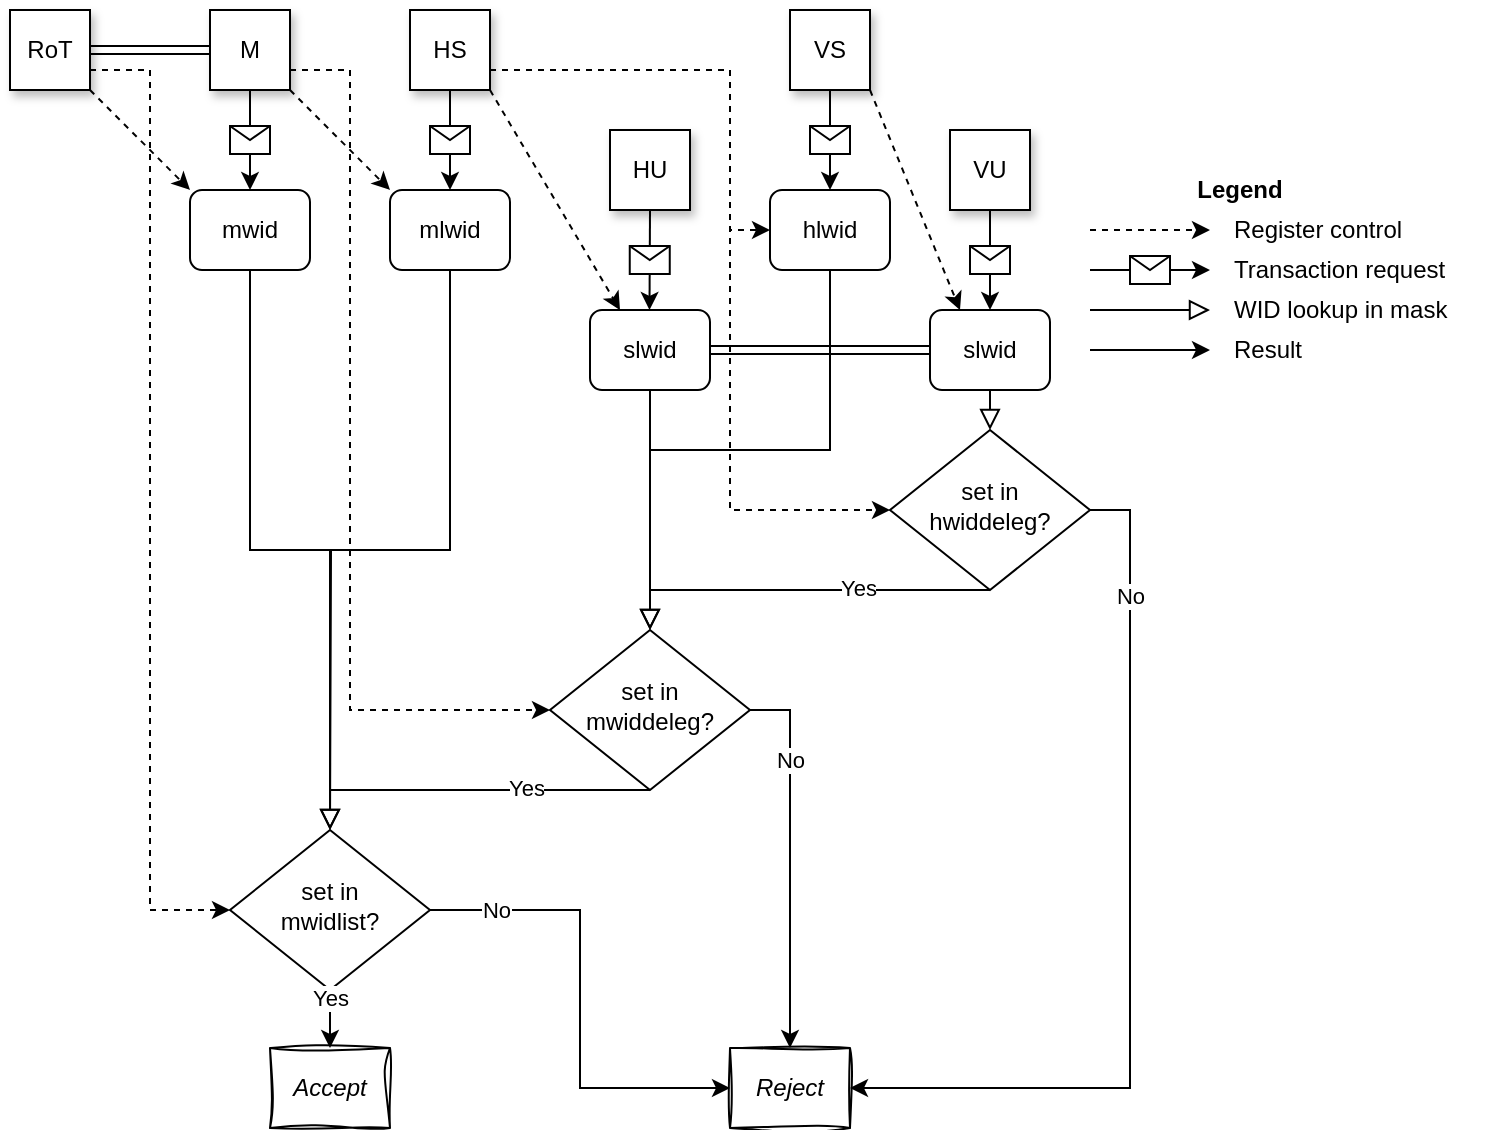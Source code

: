 <mxfile version="26.0.16">
  <diagram id="C5RBs43oDa-KdzZeNtuy" name="Page-1">
    <mxGraphModel dx="1434" dy="837" grid="1" gridSize="10" guides="1" tooltips="1" connect="1" arrows="1" fold="1" page="1" pageScale="1" pageWidth="827" pageHeight="1169" math="0" shadow="0">
      <root>
        <mxCell id="WIyWlLk6GJQsqaUBKTNV-0" />
        <mxCell id="WIyWlLk6GJQsqaUBKTNV-1" parent="WIyWlLk6GJQsqaUBKTNV-0" />
        <mxCell id="idFu2JnuwtmRtHg6tgHR-1" value="M" style="rounded=0;whiteSpace=wrap;html=1;fontSize=12;glass=0;strokeWidth=1;shadow=1;" parent="WIyWlLk6GJQsqaUBKTNV-1" vertex="1">
          <mxGeometry x="140" y="50" width="40" height="40" as="geometry" />
        </mxCell>
        <mxCell id="idFu2JnuwtmRtHg6tgHR-2" value="HS" style="rounded=0;whiteSpace=wrap;html=1;fontSize=12;glass=0;strokeWidth=1;shadow=1;" parent="WIyWlLk6GJQsqaUBKTNV-1" vertex="1">
          <mxGeometry x="240" y="50" width="40" height="40" as="geometry" />
        </mxCell>
        <mxCell id="idFu2JnuwtmRtHg6tgHR-3" value="HU" style="rounded=0;whiteSpace=wrap;html=1;fontSize=12;glass=0;strokeWidth=1;shadow=1;" parent="WIyWlLk6GJQsqaUBKTNV-1" vertex="1">
          <mxGeometry x="340" y="110" width="40" height="40" as="geometry" />
        </mxCell>
        <mxCell id="idFu2JnuwtmRtHg6tgHR-4" value="mwid" style="rounded=1;whiteSpace=wrap;html=1;fontSize=12;glass=0;strokeWidth=1;shadow=0;fillColor=#FFFFFF;fillStyle=solid;" parent="WIyWlLk6GJQsqaUBKTNV-1" vertex="1">
          <mxGeometry x="130" y="140" width="60" height="40" as="geometry" />
        </mxCell>
        <mxCell id="idFu2JnuwtmRtHg6tgHR-5" value="mlwid" style="rounded=1;whiteSpace=wrap;html=1;fontSize=12;glass=0;strokeWidth=1;shadow=0;" parent="WIyWlLk6GJQsqaUBKTNV-1" vertex="1">
          <mxGeometry x="230" y="140" width="60" height="40" as="geometry" />
        </mxCell>
        <mxCell id="idFu2JnuwtmRtHg6tgHR-6" value="slwid" style="rounded=1;whiteSpace=wrap;html=1;fontSize=12;glass=0;strokeWidth=1;shadow=0;" parent="WIyWlLk6GJQsqaUBKTNV-1" vertex="1">
          <mxGeometry x="330" y="200" width="60" height="40" as="geometry" />
        </mxCell>
        <mxCell id="idFu2JnuwtmRtHg6tgHR-7" value="set in&lt;br&gt;mwidlist?" style="rhombus;whiteSpace=wrap;html=1;shadow=0;fontFamily=Helvetica;fontSize=12;align=center;strokeWidth=1;spacing=6;spacingTop=-4;" parent="WIyWlLk6GJQsqaUBKTNV-1" vertex="1">
          <mxGeometry x="150" y="460" width="100" height="80" as="geometry" />
        </mxCell>
        <mxCell id="idFu2JnuwtmRtHg6tgHR-8" value="Accept" style="rounded=0;whiteSpace=wrap;html=1;fontSize=12;glass=0;strokeWidth=1;shadow=0;sketch=1;curveFitting=1;jiggle=2;fontStyle=2" parent="WIyWlLk6GJQsqaUBKTNV-1" vertex="1">
          <mxGeometry x="170" y="569" width="60" height="40" as="geometry" />
        </mxCell>
        <mxCell id="idFu2JnuwtmRtHg6tgHR-10" value="" style="edgeStyle=orthogonalEdgeStyle;rounded=0;orthogonalLoop=1;jettySize=auto;html=1;exitX=0.5;exitY=1;exitDx=0;exitDy=0;entryX=0.5;entryY=0;entryDx=0;entryDy=0;" parent="WIyWlLk6GJQsqaUBKTNV-1" source="idFu2JnuwtmRtHg6tgHR-7" target="idFu2JnuwtmRtHg6tgHR-8" edge="1">
          <mxGeometry relative="1" as="geometry">
            <mxPoint x="310" y="550" as="sourcePoint" />
            <mxPoint x="190" y="560" as="targetPoint" />
          </mxGeometry>
        </mxCell>
        <mxCell id="idFu2JnuwtmRtHg6tgHR-11" value="Yes" style="edgeLabel;html=1;align=center;verticalAlign=middle;resizable=0;points=[];" parent="idFu2JnuwtmRtHg6tgHR-10" vertex="1" connectable="0">
          <mxGeometry x="-0.722" relative="1" as="geometry">
            <mxPoint as="offset" />
          </mxGeometry>
        </mxCell>
        <mxCell id="idFu2JnuwtmRtHg6tgHR-12" value="set in&lt;br&gt;mwiddeleg?" style="rhombus;whiteSpace=wrap;html=1;shadow=0;fontFamily=Helvetica;fontSize=12;align=center;strokeWidth=1;spacing=6;spacingTop=-4;" parent="WIyWlLk6GJQsqaUBKTNV-1" vertex="1">
          <mxGeometry x="310" y="360" width="100" height="80" as="geometry" />
        </mxCell>
        <mxCell id="idFu2JnuwtmRtHg6tgHR-13" value="" style="rounded=0;html=1;jettySize=auto;orthogonalLoop=1;fontSize=11;endArrow=block;endFill=0;endSize=8;strokeWidth=1;shadow=0;labelBackgroundColor=none;edgeStyle=orthogonalEdgeStyle;exitX=0.5;exitY=1;exitDx=0;exitDy=0;" parent="WIyWlLk6GJQsqaUBKTNV-1" source="idFu2JnuwtmRtHg6tgHR-4" target="idFu2JnuwtmRtHg6tgHR-7" edge="1">
          <mxGeometry relative="1" as="geometry">
            <mxPoint x="590" y="339" as="sourcePoint" />
            <mxPoint x="590" y="389" as="targetPoint" />
          </mxGeometry>
        </mxCell>
        <mxCell id="idFu2JnuwtmRtHg6tgHR-14" value="" style="rounded=0;html=1;jettySize=auto;orthogonalLoop=1;fontSize=11;endArrow=block;endFill=0;endSize=8;strokeWidth=1;shadow=0;labelBackgroundColor=none;edgeStyle=orthogonalEdgeStyle;exitX=0.5;exitY=1;exitDx=0;exitDy=0;" parent="WIyWlLk6GJQsqaUBKTNV-1" source="idFu2JnuwtmRtHg6tgHR-5" edge="1">
          <mxGeometry relative="1" as="geometry">
            <mxPoint x="170" y="190" as="sourcePoint" />
            <mxPoint x="200" y="460" as="targetPoint" />
          </mxGeometry>
        </mxCell>
        <mxCell id="idFu2JnuwtmRtHg6tgHR-17" value="" style="rounded=0;html=1;jettySize=auto;orthogonalLoop=1;fontSize=11;endArrow=block;endFill=0;endSize=8;strokeWidth=1;shadow=0;labelBackgroundColor=none;edgeStyle=orthogonalEdgeStyle;exitX=0.5;exitY=1;exitDx=0;exitDy=0;entryX=0.5;entryY=0;entryDx=0;entryDy=0;" parent="WIyWlLk6GJQsqaUBKTNV-1" source="idFu2JnuwtmRtHg6tgHR-6" target="idFu2JnuwtmRtHg6tgHR-12" edge="1">
          <mxGeometry relative="1" as="geometry">
            <mxPoint x="270" y="190" as="sourcePoint" />
            <mxPoint x="210" y="330" as="targetPoint" />
          </mxGeometry>
        </mxCell>
        <mxCell id="idFu2JnuwtmRtHg6tgHR-18" value="Reject" style="rounded=0;whiteSpace=wrap;html=1;fontSize=12;glass=0;strokeWidth=1;shadow=0;sketch=1;curveFitting=1;jiggle=2;fillColor=default;fontStyle=2" parent="WIyWlLk6GJQsqaUBKTNV-1" vertex="1">
          <mxGeometry x="400" y="569" width="60" height="40" as="geometry" />
        </mxCell>
        <mxCell id="idFu2JnuwtmRtHg6tgHR-19" value="" style="edgeStyle=orthogonalEdgeStyle;rounded=0;orthogonalLoop=1;jettySize=auto;html=1;exitX=1;exitY=0.5;exitDx=0;exitDy=0;entryX=0;entryY=0.5;entryDx=0;entryDy=0;" parent="WIyWlLk6GJQsqaUBKTNV-1" source="idFu2JnuwtmRtHg6tgHR-7" target="idFu2JnuwtmRtHg6tgHR-18" edge="1">
          <mxGeometry relative="1" as="geometry">
            <mxPoint x="210" y="520" as="sourcePoint" />
            <mxPoint x="210" y="579" as="targetPoint" />
          </mxGeometry>
        </mxCell>
        <mxCell id="idFu2JnuwtmRtHg6tgHR-20" value="No" style="edgeLabel;html=1;align=center;verticalAlign=middle;resizable=0;points=[];" parent="idFu2JnuwtmRtHg6tgHR-19" vertex="1" connectable="0">
          <mxGeometry x="-0.722" relative="1" as="geometry">
            <mxPoint as="offset" />
          </mxGeometry>
        </mxCell>
        <mxCell id="idFu2JnuwtmRtHg6tgHR-21" value="" style="edgeStyle=orthogonalEdgeStyle;rounded=0;orthogonalLoop=1;jettySize=auto;html=1;exitX=1;exitY=0.5;exitDx=0;exitDy=0;entryX=0.5;entryY=0;entryDx=0;entryDy=0;" parent="WIyWlLk6GJQsqaUBKTNV-1" source="idFu2JnuwtmRtHg6tgHR-12" target="idFu2JnuwtmRtHg6tgHR-18" edge="1">
          <mxGeometry relative="1" as="geometry">
            <mxPoint x="260" y="480" as="sourcePoint" />
            <mxPoint x="420" y="480" as="targetPoint" />
          </mxGeometry>
        </mxCell>
        <mxCell id="idFu2JnuwtmRtHg6tgHR-22" value="No" style="edgeLabel;html=1;align=center;verticalAlign=middle;resizable=0;points=[];" parent="idFu2JnuwtmRtHg6tgHR-21" vertex="1" connectable="0">
          <mxGeometry x="-0.722" relative="1" as="geometry">
            <mxPoint y="18" as="offset" />
          </mxGeometry>
        </mxCell>
        <mxCell id="idFu2JnuwtmRtHg6tgHR-24" value="" style="endArrow=classic;html=1;rounded=0;exitX=0.5;exitY=1;exitDx=0;exitDy=0;entryX=0.5;entryY=0;entryDx=0;entryDy=0;" parent="WIyWlLk6GJQsqaUBKTNV-1" source="idFu2JnuwtmRtHg6tgHR-1" target="idFu2JnuwtmRtHg6tgHR-4" edge="1">
          <mxGeometry relative="1" as="geometry">
            <mxPoint x="160" y="90" as="sourcePoint" />
            <mxPoint x="260" y="100" as="targetPoint" />
          </mxGeometry>
        </mxCell>
        <mxCell id="idFu2JnuwtmRtHg6tgHR-25" value="" style="shape=message;html=1;outlineConnect=0;" parent="idFu2JnuwtmRtHg6tgHR-24" vertex="1">
          <mxGeometry width="20" height="14" relative="1" as="geometry">
            <mxPoint x="-10" y="-7" as="offset" />
          </mxGeometry>
        </mxCell>
        <mxCell id="idFu2JnuwtmRtHg6tgHR-26" value="" style="endArrow=classic;html=1;rounded=0;exitX=0.5;exitY=1;exitDx=0;exitDy=0;entryX=0.5;entryY=0;entryDx=0;entryDy=0;" parent="WIyWlLk6GJQsqaUBKTNV-1" source="idFu2JnuwtmRtHg6tgHR-2" target="idFu2JnuwtmRtHg6tgHR-5" edge="1">
          <mxGeometry relative="1" as="geometry">
            <mxPoint x="170" y="90" as="sourcePoint" />
            <mxPoint x="170" y="150" as="targetPoint" />
          </mxGeometry>
        </mxCell>
        <mxCell id="idFu2JnuwtmRtHg6tgHR-27" value="" style="shape=message;html=1;outlineConnect=0;" parent="idFu2JnuwtmRtHg6tgHR-26" vertex="1">
          <mxGeometry width="20" height="14" relative="1" as="geometry">
            <mxPoint x="-10" y="-7" as="offset" />
          </mxGeometry>
        </mxCell>
        <mxCell id="idFu2JnuwtmRtHg6tgHR-29" value="" style="endArrow=classic;html=1;rounded=0;entryX=0.5;entryY=0;entryDx=0;entryDy=0;exitX=0.5;exitY=1;exitDx=0;exitDy=0;" parent="WIyWlLk6GJQsqaUBKTNV-1" source="idFu2JnuwtmRtHg6tgHR-3" edge="1">
          <mxGeometry relative="1" as="geometry">
            <mxPoint x="430" y="170" as="sourcePoint" />
            <mxPoint x="359.75" y="200" as="targetPoint" />
          </mxGeometry>
        </mxCell>
        <mxCell id="idFu2JnuwtmRtHg6tgHR-30" value="" style="shape=message;html=1;outlineConnect=0;" parent="idFu2JnuwtmRtHg6tgHR-29" vertex="1">
          <mxGeometry width="20" height="14" relative="1" as="geometry">
            <mxPoint x="-10" y="-7" as="offset" />
          </mxGeometry>
        </mxCell>
        <mxCell id="idFu2JnuwtmRtHg6tgHR-32" value="" style="endArrow=classic;html=1;rounded=0;exitX=1;exitY=1;exitDx=0;exitDy=0;entryX=0;entryY=0;entryDx=0;entryDy=0;dashed=1;" parent="WIyWlLk6GJQsqaUBKTNV-1" source="idFu2JnuwtmRtHg6tgHR-1" target="idFu2JnuwtmRtHg6tgHR-5" edge="1">
          <mxGeometry width="50" height="50" relative="1" as="geometry">
            <mxPoint x="330" y="300" as="sourcePoint" />
            <mxPoint x="380" y="250" as="targetPoint" />
          </mxGeometry>
        </mxCell>
        <mxCell id="idFu2JnuwtmRtHg6tgHR-33" value="" style="endArrow=classic;html=1;rounded=0;exitX=1;exitY=1;exitDx=0;exitDy=0;entryX=0.25;entryY=0;entryDx=0;entryDy=0;dashed=1;" parent="WIyWlLk6GJQsqaUBKTNV-1" source="idFu2JnuwtmRtHg6tgHR-2" target="idFu2JnuwtmRtHg6tgHR-6" edge="1">
          <mxGeometry width="50" height="50" relative="1" as="geometry">
            <mxPoint x="190" y="90" as="sourcePoint" />
            <mxPoint x="240" y="150" as="targetPoint" />
          </mxGeometry>
        </mxCell>
        <mxCell id="idFu2JnuwtmRtHg6tgHR-34" value="" style="endArrow=classic;html=1;rounded=0;entryX=0;entryY=0.5;entryDx=0;entryDy=0;dashed=1;edgeStyle=elbowEdgeStyle;" parent="WIyWlLk6GJQsqaUBKTNV-1" target="idFu2JnuwtmRtHg6tgHR-12" edge="1">
          <mxGeometry width="50" height="50" relative="1" as="geometry">
            <mxPoint x="180" y="80" as="sourcePoint" />
            <mxPoint x="240" y="150" as="targetPoint" />
            <Array as="points">
              <mxPoint x="210" y="160" />
            </Array>
          </mxGeometry>
        </mxCell>
        <mxCell id="idFu2JnuwtmRtHg6tgHR-35" value="RoT" style="rounded=0;whiteSpace=wrap;html=1;fontSize=12;glass=0;strokeWidth=1;shadow=1;" parent="WIyWlLk6GJQsqaUBKTNV-1" vertex="1">
          <mxGeometry x="40" y="50" width="40" height="40" as="geometry" />
        </mxCell>
        <mxCell id="idFu2JnuwtmRtHg6tgHR-36" value="" style="endArrow=classic;html=1;rounded=0;exitX=1;exitY=1;exitDx=0;exitDy=0;entryX=0;entryY=0;entryDx=0;entryDy=0;dashed=1;" parent="WIyWlLk6GJQsqaUBKTNV-1" source="idFu2JnuwtmRtHg6tgHR-35" target="idFu2JnuwtmRtHg6tgHR-4" edge="1">
          <mxGeometry width="50" height="50" relative="1" as="geometry">
            <mxPoint x="190" y="90" as="sourcePoint" />
            <mxPoint x="240" y="150" as="targetPoint" />
          </mxGeometry>
        </mxCell>
        <mxCell id="idFu2JnuwtmRtHg6tgHR-37" value="" style="endArrow=classic;html=1;rounded=0;entryX=0;entryY=0.5;entryDx=0;entryDy=0;dashed=1;edgeStyle=elbowEdgeStyle;exitX=1;exitY=0.75;exitDx=0;exitDy=0;" parent="WIyWlLk6GJQsqaUBKTNV-1" source="idFu2JnuwtmRtHg6tgHR-35" target="idFu2JnuwtmRtHg6tgHR-7" edge="1">
          <mxGeometry width="50" height="50" relative="1" as="geometry">
            <mxPoint x="190" y="90" as="sourcePoint" />
            <mxPoint x="320" y="250" as="targetPoint" />
            <Array as="points">
              <mxPoint x="110" y="230" />
            </Array>
          </mxGeometry>
        </mxCell>
        <mxCell id="idFu2JnuwtmRtHg6tgHR-38" value="" style="endArrow=classic;html=1;rounded=0;dashed=1;" parent="WIyWlLk6GJQsqaUBKTNV-1" edge="1">
          <mxGeometry width="50" height="50" relative="1" as="geometry">
            <mxPoint x="580" y="160" as="sourcePoint" />
            <mxPoint x="640" y="160" as="targetPoint" />
          </mxGeometry>
        </mxCell>
        <mxCell id="idFu2JnuwtmRtHg6tgHR-39" value="" style="endArrow=classic;html=1;rounded=0;" parent="WIyWlLk6GJQsqaUBKTNV-1" edge="1">
          <mxGeometry relative="1" as="geometry">
            <mxPoint x="580" y="180" as="sourcePoint" />
            <mxPoint x="640" y="180" as="targetPoint" />
          </mxGeometry>
        </mxCell>
        <mxCell id="idFu2JnuwtmRtHg6tgHR-40" value="" style="shape=message;html=1;outlineConnect=0;" parent="idFu2JnuwtmRtHg6tgHR-39" vertex="1">
          <mxGeometry width="20" height="14" relative="1" as="geometry">
            <mxPoint x="-10" y="-7" as="offset" />
          </mxGeometry>
        </mxCell>
        <mxCell id="idFu2JnuwtmRtHg6tgHR-42" value="" style="rounded=0;html=1;jettySize=auto;orthogonalLoop=1;fontSize=11;endArrow=block;endFill=0;endSize=8;strokeWidth=1;shadow=0;labelBackgroundColor=none;edgeStyle=orthogonalEdgeStyle;" parent="WIyWlLk6GJQsqaUBKTNV-1" edge="1">
          <mxGeometry relative="1" as="geometry">
            <mxPoint x="580" y="200" as="sourcePoint" />
            <mxPoint x="640" y="200" as="targetPoint" />
          </mxGeometry>
        </mxCell>
        <mxCell id="idFu2JnuwtmRtHg6tgHR-47" value="" style="edgeStyle=orthogonalEdgeStyle;rounded=0;orthogonalLoop=1;jettySize=auto;html=1;" parent="WIyWlLk6GJQsqaUBKTNV-1" edge="1">
          <mxGeometry relative="1" as="geometry">
            <mxPoint x="580" y="220" as="sourcePoint" />
            <mxPoint x="640" y="220" as="targetPoint" />
          </mxGeometry>
        </mxCell>
        <mxCell id="idFu2JnuwtmRtHg6tgHR-49" value="Register control" style="text;html=1;align=left;verticalAlign=middle;whiteSpace=wrap;rounded=0;" parent="WIyWlLk6GJQsqaUBKTNV-1" vertex="1">
          <mxGeometry x="650" y="150" width="130" height="20" as="geometry" />
        </mxCell>
        <mxCell id="idFu2JnuwtmRtHg6tgHR-50" value="Transaction request" style="text;html=1;align=left;verticalAlign=middle;whiteSpace=wrap;rounded=0;" parent="WIyWlLk6GJQsqaUBKTNV-1" vertex="1">
          <mxGeometry x="650" y="170" width="130" height="20" as="geometry" />
        </mxCell>
        <mxCell id="idFu2JnuwtmRtHg6tgHR-51" value="WID lookup in mask" style="text;html=1;align=left;verticalAlign=middle;whiteSpace=wrap;rounded=0;" parent="WIyWlLk6GJQsqaUBKTNV-1" vertex="1">
          <mxGeometry x="650" y="190" width="130" height="20" as="geometry" />
        </mxCell>
        <mxCell id="idFu2JnuwtmRtHg6tgHR-52" value="Result" style="text;html=1;align=left;verticalAlign=middle;whiteSpace=wrap;rounded=0;" parent="WIyWlLk6GJQsqaUBKTNV-1" vertex="1">
          <mxGeometry x="650" y="210" width="130" height="20" as="geometry" />
        </mxCell>
        <mxCell id="idFu2JnuwtmRtHg6tgHR-53" value="Legend" style="text;html=1;align=center;verticalAlign=middle;whiteSpace=wrap;rounded=0;fontStyle=1" parent="WIyWlLk6GJQsqaUBKTNV-1" vertex="1">
          <mxGeometry x="580" y="130" width="150" height="20" as="geometry" />
        </mxCell>
        <mxCell id="Ks7p32c-WRjKvTi0UQMT-0" value="" style="shape=link;html=1;rounded=0;exitX=1;exitY=0.5;exitDx=0;exitDy=0;entryX=0;entryY=0.5;entryDx=0;entryDy=0;" parent="WIyWlLk6GJQsqaUBKTNV-1" source="idFu2JnuwtmRtHg6tgHR-35" target="idFu2JnuwtmRtHg6tgHR-1" edge="1">
          <mxGeometry width="100" relative="1" as="geometry">
            <mxPoint x="360" y="430" as="sourcePoint" />
            <mxPoint x="460" y="430" as="targetPoint" />
          </mxGeometry>
        </mxCell>
        <mxCell id="m8j_TxbiTEab4zvCRQxm-2" value="VS" style="rounded=0;whiteSpace=wrap;html=1;fontSize=12;glass=0;strokeWidth=1;shadow=1;" parent="WIyWlLk6GJQsqaUBKTNV-1" vertex="1">
          <mxGeometry x="430" y="50" width="40" height="40" as="geometry" />
        </mxCell>
        <mxCell id="m8j_TxbiTEab4zvCRQxm-3" value="hlwid" style="rounded=1;whiteSpace=wrap;html=1;fontSize=12;glass=0;strokeWidth=1;shadow=0;" parent="WIyWlLk6GJQsqaUBKTNV-1" vertex="1">
          <mxGeometry x="420" y="140" width="60" height="40" as="geometry" />
        </mxCell>
        <mxCell id="m8j_TxbiTEab4zvCRQxm-4" value="" style="endArrow=classic;html=1;rounded=0;exitX=0.5;exitY=1;exitDx=0;exitDy=0;entryX=0.5;entryY=0;entryDx=0;entryDy=0;" parent="WIyWlLk6GJQsqaUBKTNV-1" source="m8j_TxbiTEab4zvCRQxm-2" target="m8j_TxbiTEab4zvCRQxm-3" edge="1">
          <mxGeometry relative="1" as="geometry">
            <mxPoint x="280" y="100" as="sourcePoint" />
            <mxPoint x="280" y="150" as="targetPoint" />
          </mxGeometry>
        </mxCell>
        <mxCell id="m8j_TxbiTEab4zvCRQxm-5" value="" style="shape=message;html=1;outlineConnect=0;" parent="m8j_TxbiTEab4zvCRQxm-4" vertex="1">
          <mxGeometry width="20" height="14" relative="1" as="geometry">
            <mxPoint x="-10" y="-7" as="offset" />
          </mxGeometry>
        </mxCell>
        <mxCell id="m8j_TxbiTEab4zvCRQxm-6" value="VU" style="rounded=0;whiteSpace=wrap;html=1;fontSize=12;glass=0;strokeWidth=1;shadow=1;" parent="WIyWlLk6GJQsqaUBKTNV-1" vertex="1">
          <mxGeometry x="510" y="110" width="40" height="40" as="geometry" />
        </mxCell>
        <mxCell id="m8j_TxbiTEab4zvCRQxm-7" value="slwid" style="rounded=1;whiteSpace=wrap;html=1;fontSize=12;glass=0;strokeWidth=1;shadow=0;" parent="WIyWlLk6GJQsqaUBKTNV-1" vertex="1">
          <mxGeometry x="500" y="200" width="60" height="40" as="geometry" />
        </mxCell>
        <mxCell id="m8j_TxbiTEab4zvCRQxm-8" value="" style="endArrow=classic;html=1;rounded=0;exitX=0.5;exitY=1;exitDx=0;exitDy=0;entryX=0.5;entryY=0;entryDx=0;entryDy=0;" parent="WIyWlLk6GJQsqaUBKTNV-1" source="m8j_TxbiTEab4zvCRQxm-6" target="m8j_TxbiTEab4zvCRQxm-7" edge="1">
          <mxGeometry relative="1" as="geometry">
            <mxPoint x="360" y="160" as="sourcePoint" />
            <mxPoint x="360" y="210" as="targetPoint" />
          </mxGeometry>
        </mxCell>
        <mxCell id="m8j_TxbiTEab4zvCRQxm-9" value="" style="shape=message;html=1;outlineConnect=0;" parent="m8j_TxbiTEab4zvCRQxm-8" vertex="1">
          <mxGeometry width="20" height="14" relative="1" as="geometry">
            <mxPoint x="-10" y="-7" as="offset" />
          </mxGeometry>
        </mxCell>
        <mxCell id="m8j_TxbiTEab4zvCRQxm-10" value="" style="shape=link;html=1;rounded=0;exitX=1;exitY=0.5;exitDx=0;exitDy=0;entryX=0;entryY=0.5;entryDx=0;entryDy=0;" parent="WIyWlLk6GJQsqaUBKTNV-1" source="idFu2JnuwtmRtHg6tgHR-6" target="m8j_TxbiTEab4zvCRQxm-7" edge="1">
          <mxGeometry width="100" relative="1" as="geometry">
            <mxPoint x="90" y="80" as="sourcePoint" />
            <mxPoint x="150" y="80" as="targetPoint" />
          </mxGeometry>
        </mxCell>
        <mxCell id="m8j_TxbiTEab4zvCRQxm-11" value="" style="endArrow=classic;html=1;rounded=0;entryX=0;entryY=0.5;entryDx=0;entryDy=0;dashed=1;edgeStyle=elbowEdgeStyle;exitX=1;exitY=0.75;exitDx=0;exitDy=0;" parent="WIyWlLk6GJQsqaUBKTNV-1" source="idFu2JnuwtmRtHg6tgHR-2" target="m8j_TxbiTEab4zvCRQxm-3" edge="1">
          <mxGeometry width="50" height="50" relative="1" as="geometry">
            <mxPoint x="190" y="90" as="sourcePoint" />
            <mxPoint x="320" y="350" as="targetPoint" />
            <Array as="points">
              <mxPoint x="400" y="120" />
            </Array>
          </mxGeometry>
        </mxCell>
        <mxCell id="m8j_TxbiTEab4zvCRQxm-12" value="" style="endArrow=classic;html=1;rounded=0;exitX=1;exitY=1;exitDx=0;exitDy=0;entryX=0.25;entryY=0;entryDx=0;entryDy=0;dashed=1;" parent="WIyWlLk6GJQsqaUBKTNV-1" source="m8j_TxbiTEab4zvCRQxm-2" target="m8j_TxbiTEab4zvCRQxm-7" edge="1">
          <mxGeometry width="50" height="50" relative="1" as="geometry">
            <mxPoint x="100" y="100" as="sourcePoint" />
            <mxPoint x="150" y="150" as="targetPoint" />
          </mxGeometry>
        </mxCell>
        <mxCell id="m8j_TxbiTEab4zvCRQxm-13" value="set in&lt;br&gt;h&lt;span style=&quot;background-color: transparent; color: light-dark(rgb(0, 0, 0), rgb(255, 255, 255));&quot;&gt;widdeleg?&lt;/span&gt;" style="rhombus;whiteSpace=wrap;html=1;shadow=0;fontFamily=Helvetica;fontSize=12;align=center;strokeWidth=1;spacing=6;spacingTop=-4;" parent="WIyWlLk6GJQsqaUBKTNV-1" vertex="1">
          <mxGeometry x="480" y="260" width="100" height="80" as="geometry" />
        </mxCell>
        <mxCell id="m8j_TxbiTEab4zvCRQxm-14" value="" style="rounded=0;html=1;jettySize=auto;orthogonalLoop=1;fontSize=11;endArrow=block;endFill=0;endSize=8;strokeWidth=1;shadow=0;labelBackgroundColor=none;edgeStyle=orthogonalEdgeStyle;exitX=0.5;exitY=1;exitDx=0;exitDy=0;entryX=0.5;entryY=0;entryDx=0;entryDy=0;" parent="WIyWlLk6GJQsqaUBKTNV-1" source="m8j_TxbiTEab4zvCRQxm-7" target="m8j_TxbiTEab4zvCRQxm-13" edge="1">
          <mxGeometry relative="1" as="geometry">
            <mxPoint x="370" y="250" as="sourcePoint" />
            <mxPoint x="520" y="260" as="targetPoint" />
          </mxGeometry>
        </mxCell>
        <mxCell id="m8j_TxbiTEab4zvCRQxm-17" value="" style="edgeStyle=orthogonalEdgeStyle;rounded=0;orthogonalLoop=1;jettySize=auto;html=1;entryX=1;entryY=0.5;entryDx=0;entryDy=0;" parent="WIyWlLk6GJQsqaUBKTNV-1" target="idFu2JnuwtmRtHg6tgHR-18" edge="1">
          <mxGeometry relative="1" as="geometry">
            <mxPoint x="580" y="300" as="sourcePoint" />
            <mxPoint x="590" y="469" as="targetPoint" />
            <Array as="points">
              <mxPoint x="600" y="300" />
              <mxPoint x="600" y="589" />
            </Array>
          </mxGeometry>
        </mxCell>
        <mxCell id="m8j_TxbiTEab4zvCRQxm-18" value="No" style="edgeLabel;html=1;align=center;verticalAlign=middle;resizable=0;points=[];" parent="m8j_TxbiTEab4zvCRQxm-17" vertex="1" connectable="0">
          <mxGeometry x="-0.722" relative="1" as="geometry">
            <mxPoint as="offset" />
          </mxGeometry>
        </mxCell>
        <mxCell id="m8j_TxbiTEab4zvCRQxm-21" value="" style="endArrow=none;html=1;rounded=0;entryX=0.5;entryY=1;entryDx=0;entryDy=0;" parent="WIyWlLk6GJQsqaUBKTNV-1" target="idFu2JnuwtmRtHg6tgHR-12" edge="1">
          <mxGeometry width="50" height="50" relative="1" as="geometry">
            <mxPoint x="200" y="440" as="sourcePoint" />
            <mxPoint x="440" y="410" as="targetPoint" />
          </mxGeometry>
        </mxCell>
        <mxCell id="m8j_TxbiTEab4zvCRQxm-22" value="Yes" style="edgeLabel;html=1;align=center;verticalAlign=middle;resizable=0;points=[];" parent="m8j_TxbiTEab4zvCRQxm-21" vertex="1" connectable="0">
          <mxGeometry x="0.219" y="1" relative="1" as="geometry">
            <mxPoint as="offset" />
          </mxGeometry>
        </mxCell>
        <mxCell id="m8j_TxbiTEab4zvCRQxm-23" value="" style="endArrow=none;html=1;rounded=0;entryX=0.5;entryY=1;entryDx=0;entryDy=0;" parent="WIyWlLk6GJQsqaUBKTNV-1" target="m8j_TxbiTEab4zvCRQxm-13" edge="1">
          <mxGeometry width="50" height="50" relative="1" as="geometry">
            <mxPoint x="360" y="340" as="sourcePoint" />
            <mxPoint x="520" y="340" as="targetPoint" />
          </mxGeometry>
        </mxCell>
        <mxCell id="m8j_TxbiTEab4zvCRQxm-24" value="Yes" style="edgeLabel;html=1;align=center;verticalAlign=middle;resizable=0;points=[];" parent="m8j_TxbiTEab4zvCRQxm-23" vertex="1" connectable="0">
          <mxGeometry x="0.219" y="1" relative="1" as="geometry">
            <mxPoint as="offset" />
          </mxGeometry>
        </mxCell>
        <mxCell id="m8j_TxbiTEab4zvCRQxm-25" value="" style="endArrow=classic;html=1;rounded=0;entryX=0;entryY=0.5;entryDx=0;entryDy=0;dashed=1;edgeStyle=elbowEdgeStyle;exitX=1;exitY=0.75;exitDx=0;exitDy=0;" parent="WIyWlLk6GJQsqaUBKTNV-1" target="m8j_TxbiTEab4zvCRQxm-13" edge="1">
          <mxGeometry width="50" height="50" relative="1" as="geometry">
            <mxPoint x="280" y="80" as="sourcePoint" />
            <mxPoint x="410" y="160" as="targetPoint" />
            <Array as="points">
              <mxPoint x="400" y="120" />
            </Array>
          </mxGeometry>
        </mxCell>
        <mxCell id="hez3sGf3EhmbrT6m5C4k-0" value="" style="rounded=0;html=1;jettySize=auto;orthogonalLoop=1;fontSize=11;endArrow=block;endFill=0;endSize=8;strokeWidth=1;shadow=0;labelBackgroundColor=none;edgeStyle=orthogonalEdgeStyle;exitX=0.5;exitY=1;exitDx=0;exitDy=0;entryX=0.5;entryY=0;entryDx=0;entryDy=0;" edge="1" parent="WIyWlLk6GJQsqaUBKTNV-1" source="m8j_TxbiTEab4zvCRQxm-3" target="idFu2JnuwtmRtHg6tgHR-12">
          <mxGeometry relative="1" as="geometry">
            <mxPoint x="270" y="190" as="sourcePoint" />
            <mxPoint x="210" y="470" as="targetPoint" />
          </mxGeometry>
        </mxCell>
      </root>
    </mxGraphModel>
  </diagram>
</mxfile>
